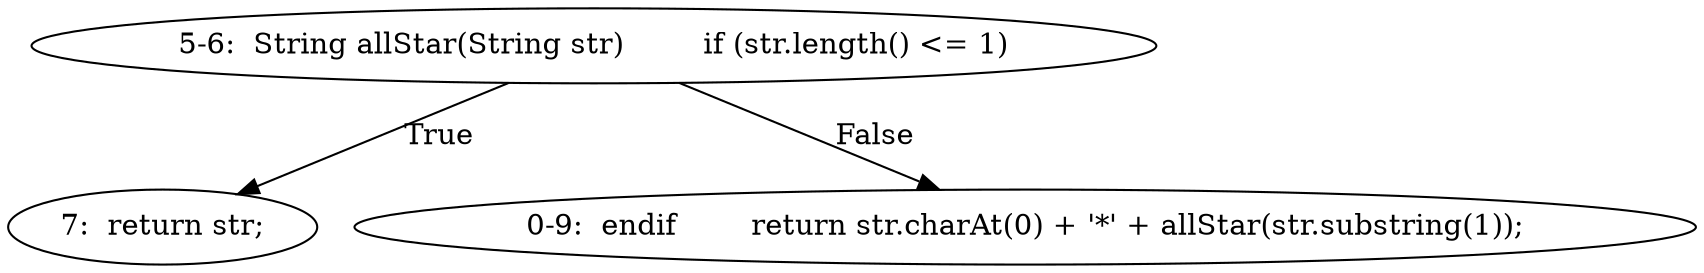 digraph result_test { 
// graph-vertices
  a1  [label="5-6:  String allStar(String str)	if (str.length() <= 1)"]; 
  2  [label="7:  return str;"]; 
  a2  [label="0-9:  endif	return str.charAt(0) + '*' + allStar(str.substring(1));"]; 
// graph-edges
  a1 -> 2  [label="True"]; 
  a1 -> a2  [label="False"]; 
}
